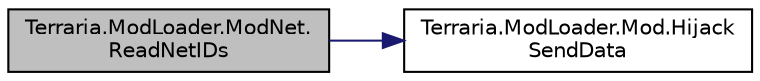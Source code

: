 digraph "Terraria.ModLoader.ModNet.ReadNetIDs"
{
  edge [fontname="Helvetica",fontsize="10",labelfontname="Helvetica",labelfontsize="10"];
  node [fontname="Helvetica",fontsize="10",shape=record];
  rankdir="LR";
  Node13 [label="Terraria.ModLoader.ModNet.\lReadNetIDs",height=0.2,width=0.4,color="black", fillcolor="grey75", style="filled", fontcolor="black"];
  Node13 -> Node14 [color="midnightblue",fontsize="10",style="solid",fontname="Helvetica"];
  Node14 [label="Terraria.ModLoader.Mod.Hijack\lSendData",height=0.2,width=0.4,color="black", fillcolor="white", style="filled",URL="$class_terraria_1_1_mod_loader_1_1_mod.html#a9009e3f4273585a05b0cec84682bec5f",tooltip="Hijacks the send data method. Only use if you absolutely know what you are doing. If any hooks return..."];
}
